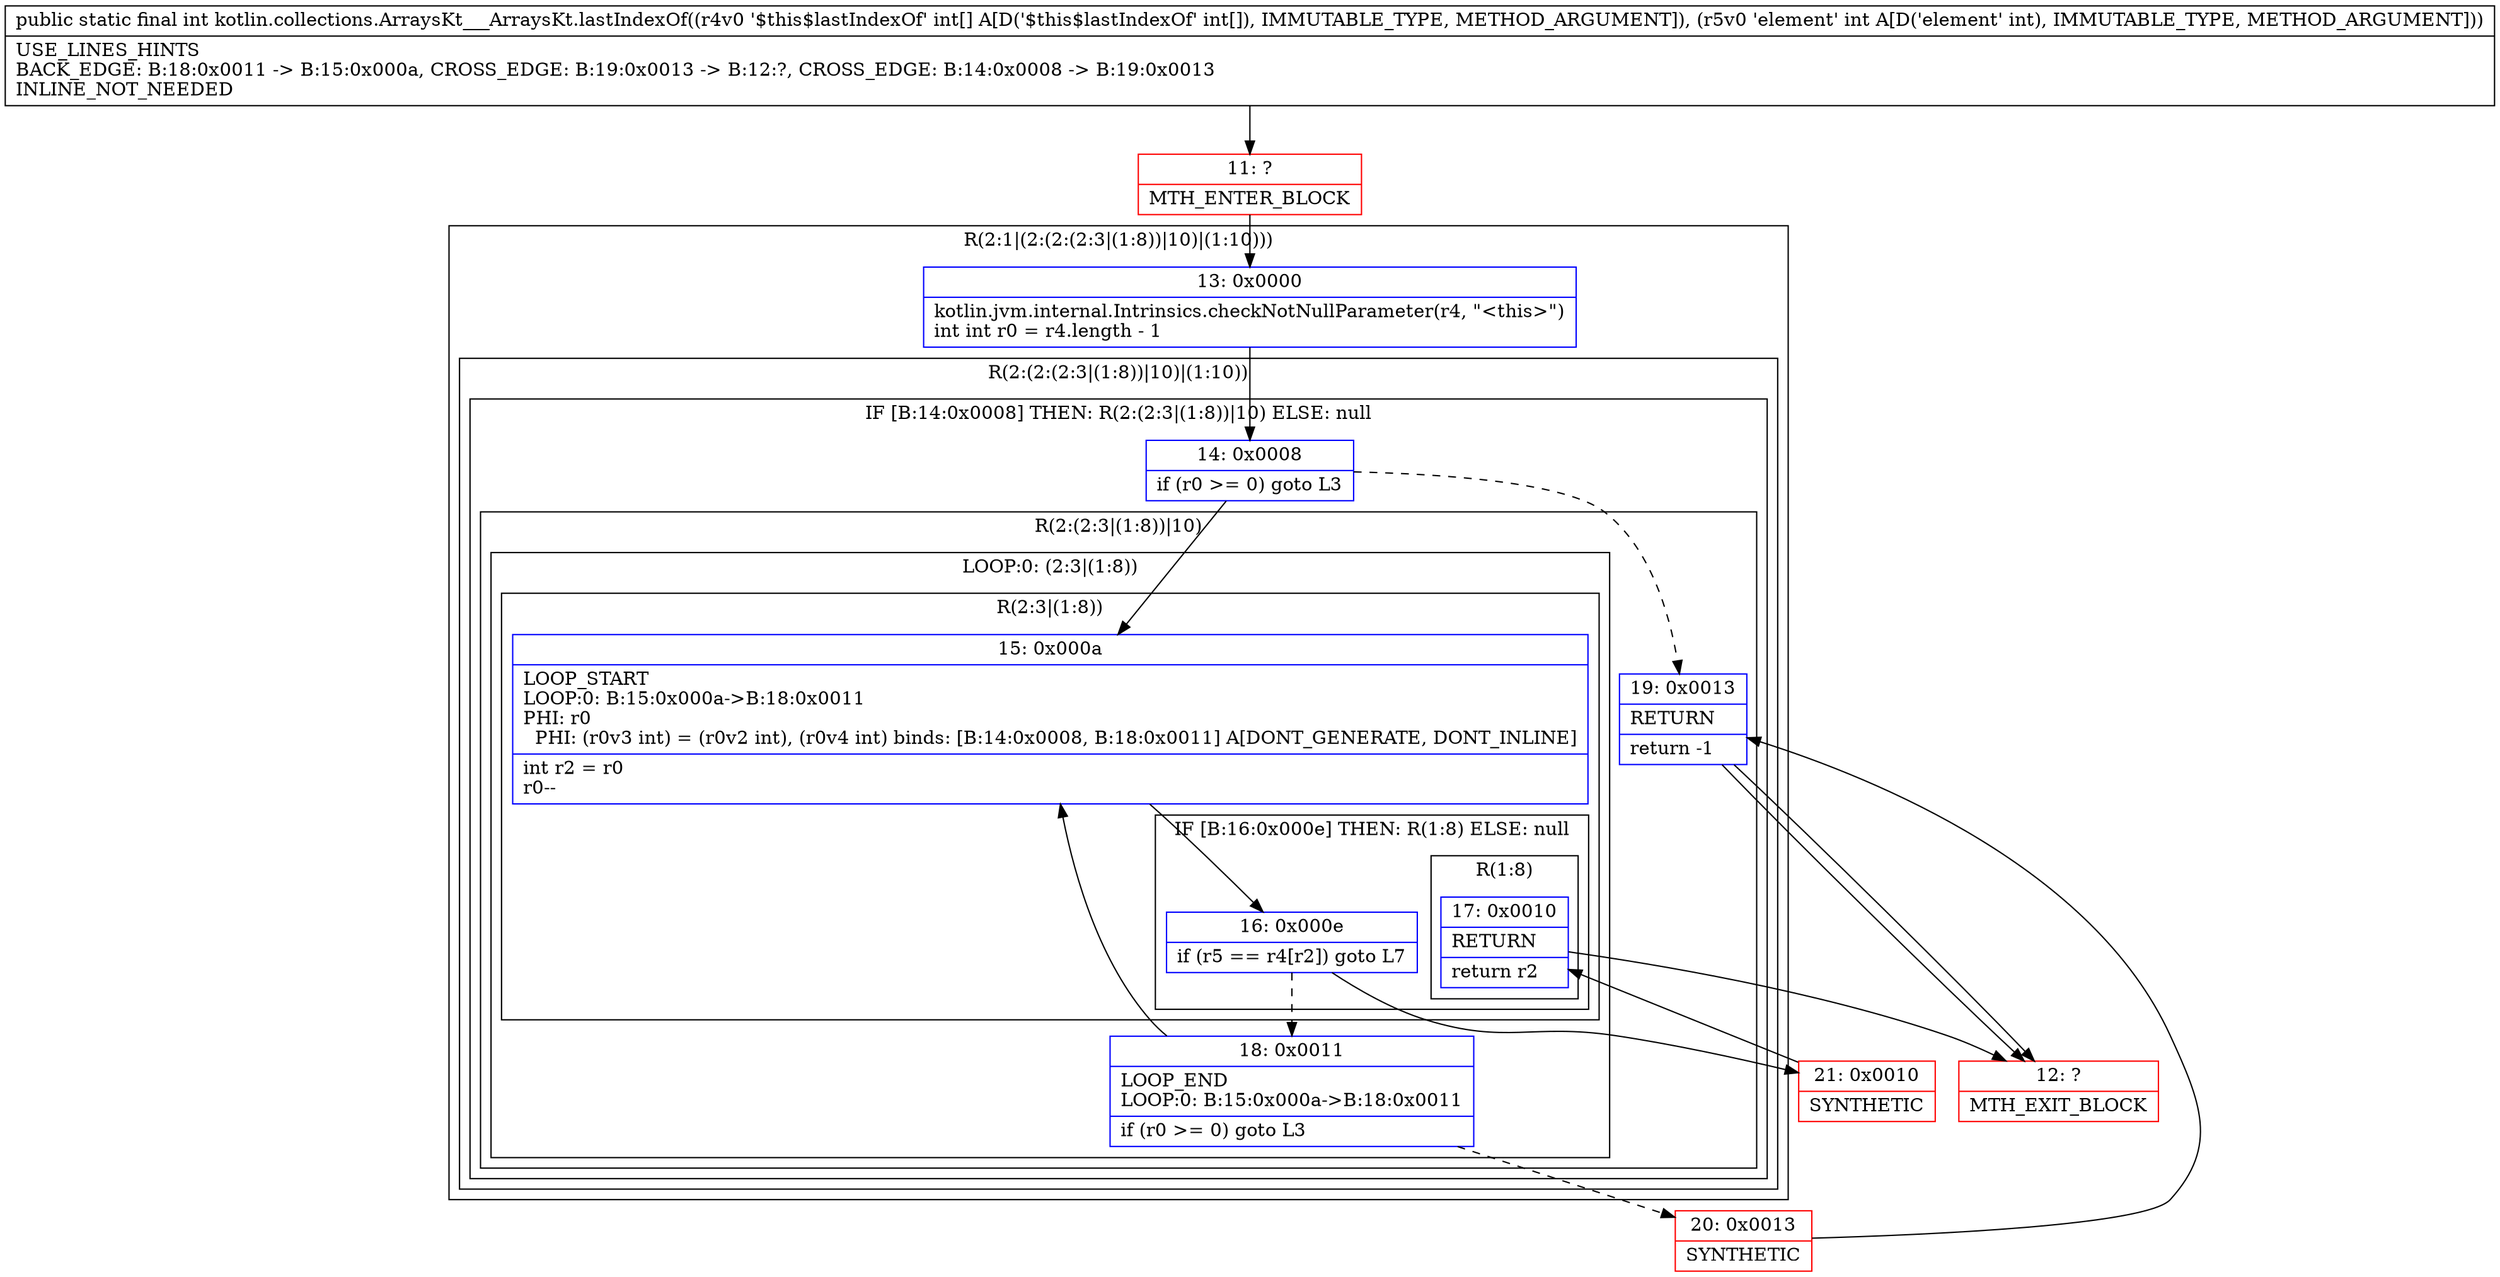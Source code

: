 digraph "CFG forkotlin.collections.ArraysKt___ArraysKt.lastIndexOf([II)I" {
subgraph cluster_Region_1927895743 {
label = "R(2:1|(2:(2:(2:3|(1:8))|10)|(1:10)))";
node [shape=record,color=blue];
Node_13 [shape=record,label="{13\:\ 0x0000|kotlin.jvm.internal.Intrinsics.checkNotNullParameter(r4, \"\<this\>\")\lint int r0 = r4.length \- 1\l}"];
subgraph cluster_Region_1562443150 {
label = "R(2:(2:(2:3|(1:8))|10)|(1:10))";
node [shape=record,color=blue];
subgraph cluster_IfRegion_2122586062 {
label = "IF [B:14:0x0008] THEN: R(2:(2:3|(1:8))|10) ELSE: null";
node [shape=record,color=blue];
Node_14 [shape=record,label="{14\:\ 0x0008|if (r0 \>= 0) goto L3\l}"];
subgraph cluster_Region_347155964 {
label = "R(2:(2:3|(1:8))|10)";
node [shape=record,color=blue];
subgraph cluster_LoopRegion_1334929255 {
label = "LOOP:0: (2:3|(1:8))";
node [shape=record,color=blue];
Node_18 [shape=record,label="{18\:\ 0x0011|LOOP_END\lLOOP:0: B:15:0x000a\-\>B:18:0x0011\l|if (r0 \>= 0) goto L3\l}"];
subgraph cluster_Region_742245949 {
label = "R(2:3|(1:8))";
node [shape=record,color=blue];
Node_15 [shape=record,label="{15\:\ 0x000a|LOOP_START\lLOOP:0: B:15:0x000a\-\>B:18:0x0011\lPHI: r0 \l  PHI: (r0v3 int) = (r0v2 int), (r0v4 int) binds: [B:14:0x0008, B:18:0x0011] A[DONT_GENERATE, DONT_INLINE]\l|int r2 = r0\lr0\-\-\l}"];
subgraph cluster_IfRegion_1997926536 {
label = "IF [B:16:0x000e] THEN: R(1:8) ELSE: null";
node [shape=record,color=blue];
Node_16 [shape=record,label="{16\:\ 0x000e|if (r5 == r4[r2]) goto L7\l}"];
subgraph cluster_Region_895208569 {
label = "R(1:8)";
node [shape=record,color=blue];
Node_17 [shape=record,label="{17\:\ 0x0010|RETURN\l|return r2\l}"];
}
}
}
}
Node_19 [shape=record,label="{19\:\ 0x0013|RETURN\l|return \-1\l}"];
}
}
subgraph cluster_Region_113711976 {
label = "R(1:10)";
node [shape=record,color=blue];
Node_19 [shape=record,label="{19\:\ 0x0013|RETURN\l|return \-1\l}"];
}
}
}
Node_11 [shape=record,color=red,label="{11\:\ ?|MTH_ENTER_BLOCK\l}"];
Node_20 [shape=record,color=red,label="{20\:\ 0x0013|SYNTHETIC\l}"];
Node_21 [shape=record,color=red,label="{21\:\ 0x0010|SYNTHETIC\l}"];
Node_12 [shape=record,color=red,label="{12\:\ ?|MTH_EXIT_BLOCK\l}"];
MethodNode[shape=record,label="{public static final int kotlin.collections.ArraysKt___ArraysKt.lastIndexOf((r4v0 '$this$lastIndexOf' int[] A[D('$this$lastIndexOf' int[]), IMMUTABLE_TYPE, METHOD_ARGUMENT]), (r5v0 'element' int A[D('element' int), IMMUTABLE_TYPE, METHOD_ARGUMENT]))  | USE_LINES_HINTS\lBACK_EDGE: B:18:0x0011 \-\> B:15:0x000a, CROSS_EDGE: B:19:0x0013 \-\> B:12:?, CROSS_EDGE: B:14:0x0008 \-\> B:19:0x0013\lINLINE_NOT_NEEDED\l}"];
MethodNode -> Node_11;Node_13 -> Node_14;
Node_14 -> Node_15;
Node_14 -> Node_19[style=dashed];
Node_18 -> Node_15;
Node_18 -> Node_20[style=dashed];
Node_15 -> Node_16;
Node_16 -> Node_18[style=dashed];
Node_16 -> Node_21;
Node_17 -> Node_12;
Node_19 -> Node_12;
Node_19 -> Node_12;
Node_11 -> Node_13;
Node_20 -> Node_19;
Node_21 -> Node_17;
}

